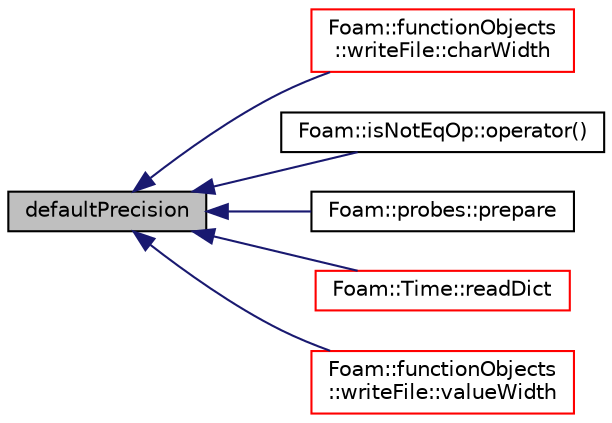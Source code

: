 digraph "defaultPrecision"
{
  bgcolor="transparent";
  edge [fontname="Helvetica",fontsize="10",labelfontname="Helvetica",labelfontsize="10"];
  node [fontname="Helvetica",fontsize="10",shape=record];
  rankdir="LR";
  Node40105 [label="defaultPrecision",height=0.2,width=0.4,color="black", fillcolor="grey75", style="filled", fontcolor="black"];
  Node40105 -> Node40106 [dir="back",color="midnightblue",fontsize="10",style="solid",fontname="Helvetica"];
  Node40106 [label="Foam::functionObjects\l::writeFile::charWidth",height=0.2,width=0.4,color="red",URL="$a27245.html#a45ae5ac43c2825d7d39acd8b37a3fd0b",tooltip="Return width of character stream output. "];
  Node40105 -> Node40131 [dir="back",color="midnightblue",fontsize="10",style="solid",fontname="Helvetica"];
  Node40131 [label="Foam::isNotEqOp::operator()",height=0.2,width=0.4,color="black",URL="$a30549.html#a01862be47ab4909fe7ca306a60a0b067"];
  Node40105 -> Node40132 [dir="back",color="midnightblue",fontsize="10",style="solid",fontname="Helvetica"];
  Node40132 [label="Foam::probes::prepare",height=0.2,width=0.4,color="black",URL="$a30541.html#a5e55cd815681cedddeb894b90ef68173",tooltip="Classify field type and Open/close file streams,. "];
  Node40105 -> Node40133 [dir="back",color="midnightblue",fontsize="10",style="solid",fontname="Helvetica"];
  Node40133 [label="Foam::Time::readDict",height=0.2,width=0.4,color="red",URL="$a27457.html#a09f8bbb748b599cf713fa2e07ec7e0b4",tooltip="Read the control dictionary and set the write controls etc. "];
  Node40105 -> Node42016 [dir="back",color="midnightblue",fontsize="10",style="solid",fontname="Helvetica"];
  Node42016 [label="Foam::functionObjects\l::writeFile::valueWidth",height=0.2,width=0.4,color="red",URL="$a27245.html#a57020e80e0a62592e696161e9d5ff261",tooltip="Return the value width when writing to stream with optional offset. "];
}
